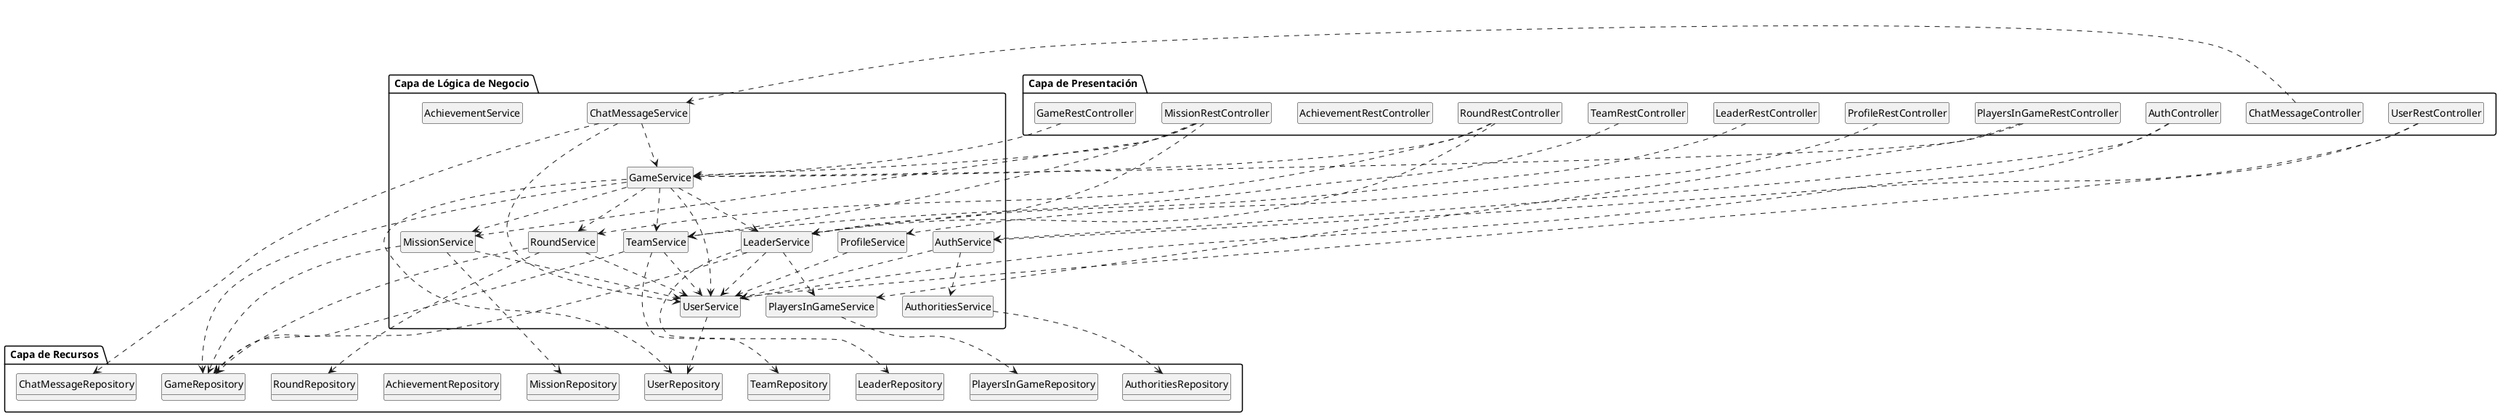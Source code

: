@startuml
hide circle

package " Capa de Presentación " as Presentacion {
    hide members
    class AuthController
    class ChatMessageController
    class GameRestController
    class PlayersInGameRestController
    class LeaderRestController
    class MissionRestController
    class ProfileRestController
    class RoundRestController
    class AchievementRestController
    class TeamRestController
    class UserRestController
}

package " Capa de Lógica de Negocio " as LogicaNegocio {
    hide members
    class AuthService
    class ChatMessageService
    class GameService
    class PlayersInGameService
    class LeaderService
    class MissionService
    class ProfileService
    class RoundService
    class AchievementService
    class TeamService
    class UserService
    class AuthoritiesService
}

package " Capa de Recursos " as Recursos {
    hide attributes
    class ChatMessageRepository
    class GameRepository
    class PlayersInGameRepository
    class LeaderRepository
    class MissionRepository
    class RoundRepository
    class AchievementRepository
    class TeamRepository
    class UserRepository
    class AuthoritiesRepository
}

AuthController ..> AuthService
AuthController ..> UserService
ChatMessageController ..> ChatMessageService
GameRestController ..> GameService
PlayersInGameRestController ..> PlayersInGameService
PlayersInGameRestController ..> GameService
LeaderRestController ..> LeaderService
MissionRestController ..> MissionService
MissionRestController ..> LeaderService
MissionRestController ..> GameService
MissionRestController ..> TeamService
ProfileRestController ..> ProfileService
RoundRestController ..> RoundService
RoundRestController ..> LeaderService
RoundRestController ..> GameService
TeamRestController ..> TeamService
UserRestController ..> UserService
UserRestController ..> AuthService

AuthService ..> AuthoritiesService
AuthService ..> UserService
ChatMessageService ..> ChatMessageRepository
ChatMessageService ..> GameService
ChatMessageService ..> UserService
GameService ..> GameRepository
GameService ..> UserService
GameService ..> RoundService
GameService ..> MissionService
GameService ..> TeamService
GameService ..> LeaderService
GameService ..> UserRepository
PlayersInGameService ..> PlayersInGameRepository
LeaderService ..> LeaderRepository
LeaderService ..> GameRepository
LeaderService ..> UserService
LeaderService ..> PlayersInGameService
MissionService ..> MissionRepository
MissionService ..> GameRepository
MissionService ..> UserService
ProfileService ..> UserService
RoundService ..> RoundRepository
RoundService ..> GameRepository
RoundService ..> UserService
TeamService ..> TeamRepository
TeamService ..> GameRepository
TeamService ..> UserService
UserService ..> UserRepository
AuthoritiesService ..> AuthoritiesRepository
@enduml

